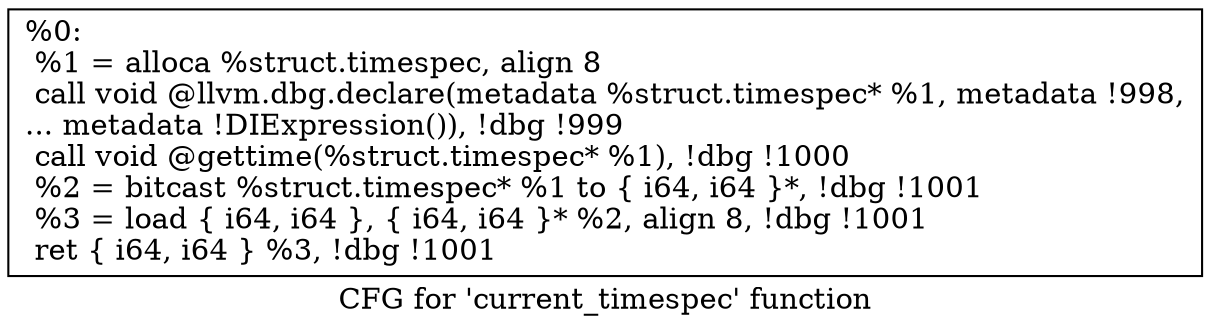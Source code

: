 digraph "CFG for 'current_timespec' function" {
	label="CFG for 'current_timespec' function";

	Node0x1908410 [shape=record,label="{%0:\l  %1 = alloca %struct.timespec, align 8\l  call void @llvm.dbg.declare(metadata %struct.timespec* %1, metadata !998,\l... metadata !DIExpression()), !dbg !999\l  call void @gettime(%struct.timespec* %1), !dbg !1000\l  %2 = bitcast %struct.timespec* %1 to \{ i64, i64 \}*, !dbg !1001\l  %3 = load \{ i64, i64 \}, \{ i64, i64 \}* %2, align 8, !dbg !1001\l  ret \{ i64, i64 \} %3, !dbg !1001\l}"];
}
